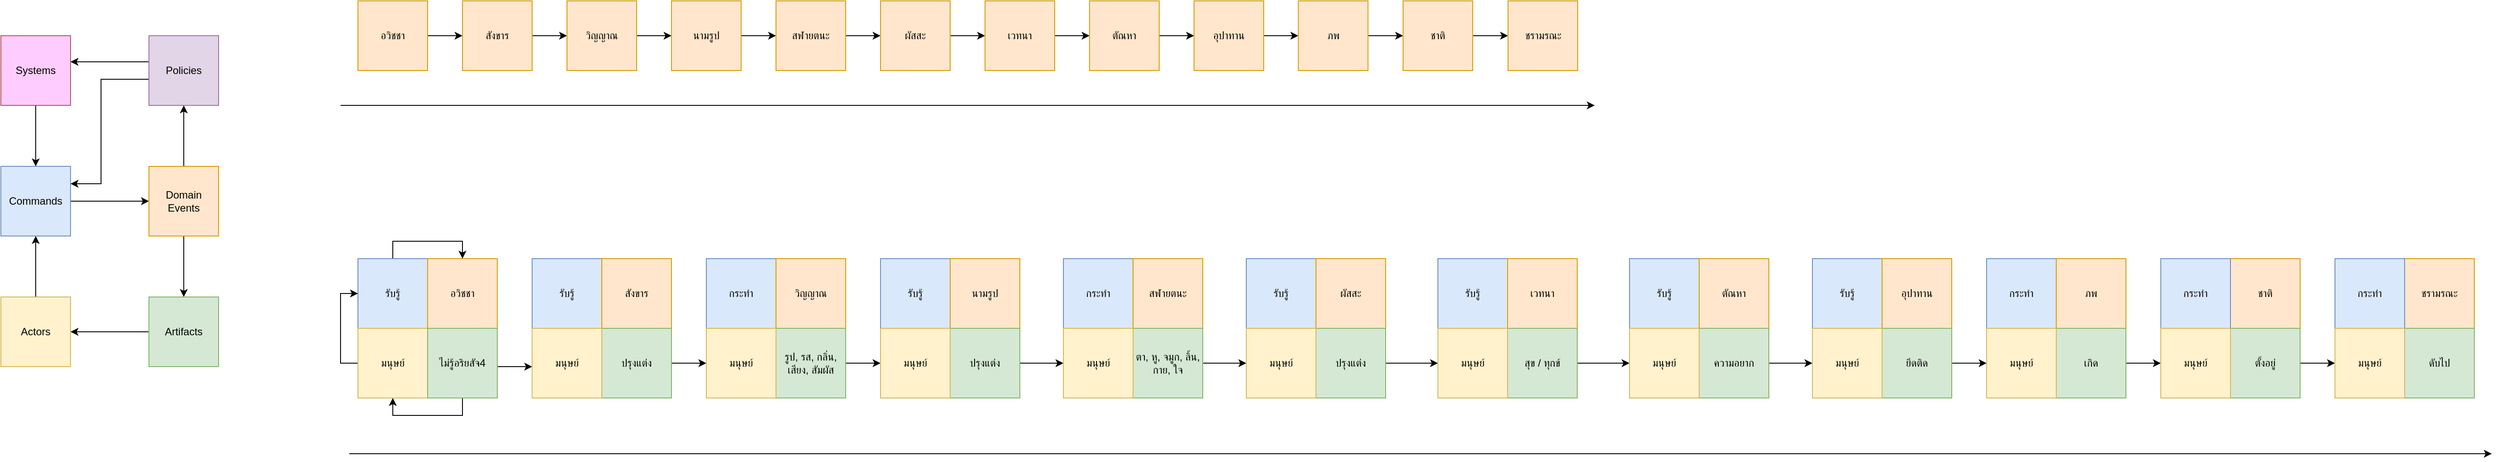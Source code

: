<mxfile version="24.7.3" type="github">
  <diagram name="หน้า-1" id="Qw0tFIXeSHWyljzNwAIm">
    <mxGraphModel dx="2211" dy="1794" grid="1" gridSize="10" guides="1" tooltips="1" connect="1" arrows="1" fold="1" page="1" pageScale="1" pageWidth="827" pageHeight="1169" math="0" shadow="0">
      <root>
        <mxCell id="0" />
        <mxCell id="1" parent="0" />
        <mxCell id="zm-q0sMNVzzizTku4tt9-91" value="" style="edgeStyle=orthogonalEdgeStyle;rounded=0;orthogonalLoop=1;jettySize=auto;html=1;" edge="1" parent="1" source="zm-q0sMNVzzizTku4tt9-1" target="zm-q0sMNVzzizTku4tt9-2">
          <mxGeometry relative="1" as="geometry" />
        </mxCell>
        <mxCell id="zm-q0sMNVzzizTku4tt9-1" value="อวิชชา" style="whiteSpace=wrap;html=1;aspect=fixed;fillColor=#ffe6cc;strokeColor=#d79b00;" vertex="1" parent="1">
          <mxGeometry x="-310" y="-1080" width="80" height="80" as="geometry" />
        </mxCell>
        <mxCell id="zm-q0sMNVzzizTku4tt9-92" value="" style="edgeStyle=orthogonalEdgeStyle;rounded=0;orthogonalLoop=1;jettySize=auto;html=1;" edge="1" parent="1" source="zm-q0sMNVzzizTku4tt9-2" target="zm-q0sMNVzzizTku4tt9-3">
          <mxGeometry relative="1" as="geometry" />
        </mxCell>
        <mxCell id="zm-q0sMNVzzizTku4tt9-2" value="สังขาร" style="whiteSpace=wrap;html=1;aspect=fixed;fillColor=#ffe6cc;strokeColor=#d79b00;" vertex="1" parent="1">
          <mxGeometry x="-190" y="-1080" width="80" height="80" as="geometry" />
        </mxCell>
        <mxCell id="zm-q0sMNVzzizTku4tt9-93" value="" style="edgeStyle=orthogonalEdgeStyle;rounded=0;orthogonalLoop=1;jettySize=auto;html=1;" edge="1" parent="1" source="zm-q0sMNVzzizTku4tt9-3" target="zm-q0sMNVzzizTku4tt9-4">
          <mxGeometry relative="1" as="geometry" />
        </mxCell>
        <mxCell id="zm-q0sMNVzzizTku4tt9-3" value="วิญญาณ" style="whiteSpace=wrap;html=1;aspect=fixed;fillColor=#ffe6cc;strokeColor=#d79b00;" vertex="1" parent="1">
          <mxGeometry x="-70" y="-1080" width="80" height="80" as="geometry" />
        </mxCell>
        <mxCell id="zm-q0sMNVzzizTku4tt9-94" value="" style="edgeStyle=orthogonalEdgeStyle;rounded=0;orthogonalLoop=1;jettySize=auto;html=1;" edge="1" parent="1" source="zm-q0sMNVzzizTku4tt9-4" target="zm-q0sMNVzzizTku4tt9-5">
          <mxGeometry relative="1" as="geometry" />
        </mxCell>
        <mxCell id="zm-q0sMNVzzizTku4tt9-4" value="นามรูป" style="whiteSpace=wrap;html=1;aspect=fixed;fillColor=#ffe6cc;strokeColor=#d79b00;" vertex="1" parent="1">
          <mxGeometry x="50" y="-1080" width="80" height="80" as="geometry" />
        </mxCell>
        <mxCell id="zm-q0sMNVzzizTku4tt9-95" value="" style="edgeStyle=orthogonalEdgeStyle;rounded=0;orthogonalLoop=1;jettySize=auto;html=1;" edge="1" parent="1" source="zm-q0sMNVzzizTku4tt9-5" target="zm-q0sMNVzzizTku4tt9-6">
          <mxGeometry relative="1" as="geometry" />
        </mxCell>
        <mxCell id="zm-q0sMNVzzizTku4tt9-5" value="สฬายตนะ" style="whiteSpace=wrap;html=1;aspect=fixed;fillColor=#ffe6cc;strokeColor=#d79b00;" vertex="1" parent="1">
          <mxGeometry x="170" y="-1080" width="80" height="80" as="geometry" />
        </mxCell>
        <mxCell id="zm-q0sMNVzzizTku4tt9-96" value="" style="edgeStyle=orthogonalEdgeStyle;rounded=0;orthogonalLoop=1;jettySize=auto;html=1;" edge="1" parent="1" source="zm-q0sMNVzzizTku4tt9-6" target="zm-q0sMNVzzizTku4tt9-7">
          <mxGeometry relative="1" as="geometry" />
        </mxCell>
        <mxCell id="zm-q0sMNVzzizTku4tt9-6" value="ผัสสะ" style="whiteSpace=wrap;html=1;aspect=fixed;fillColor=#ffe6cc;strokeColor=#d79b00;" vertex="1" parent="1">
          <mxGeometry x="290" y="-1080" width="80" height="80" as="geometry" />
        </mxCell>
        <mxCell id="zm-q0sMNVzzizTku4tt9-97" value="" style="edgeStyle=orthogonalEdgeStyle;rounded=0;orthogonalLoop=1;jettySize=auto;html=1;" edge="1" parent="1" source="zm-q0sMNVzzizTku4tt9-7" target="zm-q0sMNVzzizTku4tt9-8">
          <mxGeometry relative="1" as="geometry" />
        </mxCell>
        <mxCell id="zm-q0sMNVzzizTku4tt9-7" value="เวทนา" style="whiteSpace=wrap;html=1;aspect=fixed;fillColor=#ffe6cc;strokeColor=#d79b00;" vertex="1" parent="1">
          <mxGeometry x="410" y="-1080" width="80" height="80" as="geometry" />
        </mxCell>
        <mxCell id="zm-q0sMNVzzizTku4tt9-98" value="" style="edgeStyle=orthogonalEdgeStyle;rounded=0;orthogonalLoop=1;jettySize=auto;html=1;" edge="1" parent="1" source="zm-q0sMNVzzizTku4tt9-8" target="zm-q0sMNVzzizTku4tt9-9">
          <mxGeometry relative="1" as="geometry" />
        </mxCell>
        <mxCell id="zm-q0sMNVzzizTku4tt9-8" value="ตัณหา" style="whiteSpace=wrap;html=1;aspect=fixed;fillColor=#ffe6cc;strokeColor=#d79b00;" vertex="1" parent="1">
          <mxGeometry x="530" y="-1080" width="80" height="80" as="geometry" />
        </mxCell>
        <mxCell id="zm-q0sMNVzzizTku4tt9-99" value="" style="edgeStyle=orthogonalEdgeStyle;rounded=0;orthogonalLoop=1;jettySize=auto;html=1;" edge="1" parent="1" source="zm-q0sMNVzzizTku4tt9-9" target="zm-q0sMNVzzizTku4tt9-10">
          <mxGeometry relative="1" as="geometry" />
        </mxCell>
        <mxCell id="zm-q0sMNVzzizTku4tt9-9" value="อุปาทาน" style="whiteSpace=wrap;html=1;aspect=fixed;fillColor=#ffe6cc;strokeColor=#d79b00;" vertex="1" parent="1">
          <mxGeometry x="650" y="-1080" width="80" height="80" as="geometry" />
        </mxCell>
        <mxCell id="zm-q0sMNVzzizTku4tt9-100" value="" style="edgeStyle=orthogonalEdgeStyle;rounded=0;orthogonalLoop=1;jettySize=auto;html=1;" edge="1" parent="1" source="zm-q0sMNVzzizTku4tt9-10" target="zm-q0sMNVzzizTku4tt9-11">
          <mxGeometry relative="1" as="geometry" />
        </mxCell>
        <mxCell id="zm-q0sMNVzzizTku4tt9-10" value="ภพ" style="whiteSpace=wrap;html=1;aspect=fixed;fillColor=#ffe6cc;strokeColor=#d79b00;" vertex="1" parent="1">
          <mxGeometry x="769.75" y="-1080" width="80" height="80" as="geometry" />
        </mxCell>
        <mxCell id="zm-q0sMNVzzizTku4tt9-101" value="" style="edgeStyle=orthogonalEdgeStyle;rounded=0;orthogonalLoop=1;jettySize=auto;html=1;" edge="1" parent="1" source="zm-q0sMNVzzizTku4tt9-11" target="zm-q0sMNVzzizTku4tt9-12">
          <mxGeometry relative="1" as="geometry" />
        </mxCell>
        <mxCell id="zm-q0sMNVzzizTku4tt9-11" value="ชาติ" style="whiteSpace=wrap;html=1;aspect=fixed;fillColor=#ffe6cc;strokeColor=#d79b00;" vertex="1" parent="1">
          <mxGeometry x="890" y="-1080" width="80" height="80" as="geometry" />
        </mxCell>
        <mxCell id="zm-q0sMNVzzizTku4tt9-12" value="ชรามรณะ" style="whiteSpace=wrap;html=1;aspect=fixed;fillColor=#ffe6cc;strokeColor=#d79b00;" vertex="1" parent="1">
          <mxGeometry x="1010.5" y="-1080" width="80" height="80" as="geometry" />
        </mxCell>
        <mxCell id="zm-q0sMNVzzizTku4tt9-14" value="" style="endArrow=classic;html=1;rounded=0;" edge="1" parent="1">
          <mxGeometry width="50" height="50" relative="1" as="geometry">
            <mxPoint x="-330" y="-960" as="sourcePoint" />
            <mxPoint x="1110" y="-960" as="targetPoint" />
          </mxGeometry>
        </mxCell>
        <mxCell id="zm-q0sMNVzzizTku4tt9-112" style="edgeStyle=orthogonalEdgeStyle;rounded=0;orthogonalLoop=1;jettySize=auto;html=1;" edge="1" parent="1" source="zm-q0sMNVzzizTku4tt9-15" target="zm-q0sMNVzzizTku4tt9-30">
          <mxGeometry relative="1" as="geometry">
            <Array as="points">
              <mxPoint x="-270" y="-804" />
              <mxPoint x="-190" y="-804" />
            </Array>
          </mxGeometry>
        </mxCell>
        <mxCell id="zm-q0sMNVzzizTku4tt9-15" value="รับรู้" style="whiteSpace=wrap;html=1;aspect=fixed;fillColor=#dae8fc;strokeColor=#6c8ebf;" vertex="1" parent="1">
          <mxGeometry x="-310" y="-784" width="80" height="80" as="geometry" />
        </mxCell>
        <mxCell id="zm-q0sMNVzzizTku4tt9-111" style="edgeStyle=orthogonalEdgeStyle;rounded=0;orthogonalLoop=1;jettySize=auto;html=1;entryX=0;entryY=0.5;entryDx=0;entryDy=0;" edge="1" parent="1" source="zm-q0sMNVzzizTku4tt9-18" target="zm-q0sMNVzzizTku4tt9-15">
          <mxGeometry relative="1" as="geometry">
            <Array as="points">
              <mxPoint x="-330" y="-664" />
              <mxPoint x="-330" y="-744" />
            </Array>
          </mxGeometry>
        </mxCell>
        <mxCell id="zm-q0sMNVzzizTku4tt9-18" value="มนุษย์" style="whiteSpace=wrap;html=1;aspect=fixed;fillColor=#fff2cc;strokeColor=#d6b656;" vertex="1" parent="1">
          <mxGeometry x="-310" y="-704" width="80" height="80" as="geometry" />
        </mxCell>
        <mxCell id="zm-q0sMNVzzizTku4tt9-114" style="edgeStyle=orthogonalEdgeStyle;rounded=0;orthogonalLoop=1;jettySize=auto;html=1;" edge="1" parent="1" source="zm-q0sMNVzzizTku4tt9-21" target="zm-q0sMNVzzizTku4tt9-22">
          <mxGeometry relative="1" as="geometry">
            <Array as="points">
              <mxPoint x="-680" y="-780" />
              <mxPoint x="-680" y="-780" />
            </Array>
          </mxGeometry>
        </mxCell>
        <mxCell id="zm-q0sMNVzzizTku4tt9-21" value="Actors" style="whiteSpace=wrap;html=1;aspect=fixed;fillColor=#fff2cc;strokeColor=#d6b656;" vertex="1" parent="1">
          <mxGeometry x="-720" y="-740" width="80" height="80" as="geometry" />
        </mxCell>
        <mxCell id="zm-q0sMNVzzizTku4tt9-115" value="" style="edgeStyle=orthogonalEdgeStyle;rounded=0;orthogonalLoop=1;jettySize=auto;html=1;" edge="1" parent="1" source="zm-q0sMNVzzizTku4tt9-22" target="zm-q0sMNVzzizTku4tt9-23">
          <mxGeometry relative="1" as="geometry" />
        </mxCell>
        <mxCell id="zm-q0sMNVzzizTku4tt9-22" value="Commands" style="whiteSpace=wrap;html=1;aspect=fixed;fillColor=#dae8fc;strokeColor=#6c8ebf;" vertex="1" parent="1">
          <mxGeometry x="-720" y="-890" width="80" height="80" as="geometry" />
        </mxCell>
        <mxCell id="zm-q0sMNVzzizTku4tt9-116" value="" style="edgeStyle=orthogonalEdgeStyle;rounded=0;orthogonalLoop=1;jettySize=auto;html=1;" edge="1" parent="1" source="zm-q0sMNVzzizTku4tt9-23" target="zm-q0sMNVzzizTku4tt9-24">
          <mxGeometry relative="1" as="geometry" />
        </mxCell>
        <mxCell id="zm-q0sMNVzzizTku4tt9-118" value="" style="edgeStyle=orthogonalEdgeStyle;rounded=0;orthogonalLoop=1;jettySize=auto;html=1;" edge="1" parent="1" source="zm-q0sMNVzzizTku4tt9-23" target="zm-q0sMNVzzizTku4tt9-27">
          <mxGeometry relative="1" as="geometry" />
        </mxCell>
        <mxCell id="zm-q0sMNVzzizTku4tt9-23" value="Domain Events" style="whiteSpace=wrap;html=1;aspect=fixed;fillColor=#ffe6cc;strokeColor=#d79b00;" vertex="1" parent="1">
          <mxGeometry x="-550" y="-890" width="80" height="80" as="geometry" />
        </mxCell>
        <mxCell id="zm-q0sMNVzzizTku4tt9-117" value="" style="edgeStyle=orthogonalEdgeStyle;rounded=0;orthogonalLoop=1;jettySize=auto;html=1;" edge="1" parent="1" source="zm-q0sMNVzzizTku4tt9-24" target="zm-q0sMNVzzizTku4tt9-21">
          <mxGeometry relative="1" as="geometry" />
        </mxCell>
        <mxCell id="zm-q0sMNVzzizTku4tt9-24" value="Artifacts" style="whiteSpace=wrap;html=1;aspect=fixed;fillColor=#d5e8d4;strokeColor=#82b366;" vertex="1" parent="1">
          <mxGeometry x="-550" y="-740" width="80" height="80" as="geometry" />
        </mxCell>
        <mxCell id="zm-q0sMNVzzizTku4tt9-120" value="" style="edgeStyle=orthogonalEdgeStyle;rounded=0;orthogonalLoop=1;jettySize=auto;html=1;" edge="1" parent="1" source="zm-q0sMNVzzizTku4tt9-25" target="zm-q0sMNVzzizTku4tt9-22">
          <mxGeometry relative="1" as="geometry" />
        </mxCell>
        <mxCell id="zm-q0sMNVzzizTku4tt9-25" value="Systems" style="whiteSpace=wrap;html=1;aspect=fixed;fillColor=#FFCCFF;strokeColor=#b85450;" vertex="1" parent="1">
          <mxGeometry x="-720" y="-1040" width="80" height="80" as="geometry" />
        </mxCell>
        <mxCell id="zm-q0sMNVzzizTku4tt9-119" value="" style="edgeStyle=orthogonalEdgeStyle;rounded=0;orthogonalLoop=1;jettySize=auto;html=1;" edge="1" parent="1" source="zm-q0sMNVzzizTku4tt9-27" target="zm-q0sMNVzzizTku4tt9-25">
          <mxGeometry relative="1" as="geometry">
            <Array as="points">
              <mxPoint x="-600" y="-1010" />
              <mxPoint x="-600" y="-1010" />
            </Array>
          </mxGeometry>
        </mxCell>
        <mxCell id="zm-q0sMNVzzizTku4tt9-121" style="edgeStyle=orthogonalEdgeStyle;rounded=0;orthogonalLoop=1;jettySize=auto;html=1;" edge="1" parent="1" source="zm-q0sMNVzzizTku4tt9-27" target="zm-q0sMNVzzizTku4tt9-22">
          <mxGeometry relative="1" as="geometry">
            <Array as="points">
              <mxPoint x="-605" y="-990" />
              <mxPoint x="-605" y="-870" />
            </Array>
          </mxGeometry>
        </mxCell>
        <mxCell id="zm-q0sMNVzzizTku4tt9-27" value="Policies" style="whiteSpace=wrap;html=1;aspect=fixed;fillColor=#e1d5e7;strokeColor=#9673a6;" vertex="1" parent="1">
          <mxGeometry x="-550" y="-1040" width="80" height="80" as="geometry" />
        </mxCell>
        <mxCell id="zm-q0sMNVzzizTku4tt9-88" style="edgeStyle=orthogonalEdgeStyle;rounded=0;orthogonalLoop=1;jettySize=auto;html=1;" edge="1" parent="1" source="zm-q0sMNVzzizTku4tt9-38" target="zm-q0sMNVzzizTku4tt9-75">
          <mxGeometry relative="1" as="geometry">
            <Array as="points">
              <mxPoint x="-120" y="-660" />
              <mxPoint x="-120" y="-660" />
            </Array>
          </mxGeometry>
        </mxCell>
        <mxCell id="zm-q0sMNVzzizTku4tt9-30" value="อวิชชา" style="whiteSpace=wrap;html=1;aspect=fixed;fillColor=#ffe6cc;strokeColor=#d79b00;" vertex="1" parent="1">
          <mxGeometry x="-230" y="-784" width="80" height="80" as="geometry" />
        </mxCell>
        <mxCell id="zm-q0sMNVzzizTku4tt9-32" value="รับรู้" style="whiteSpace=wrap;html=1;aspect=fixed;fillColor=#dae8fc;strokeColor=#6c8ebf;" vertex="1" parent="1">
          <mxGeometry x="-110" y="-784" width="80" height="80" as="geometry" />
        </mxCell>
        <mxCell id="zm-q0sMNVzzizTku4tt9-34" value="สังขาร" style="whiteSpace=wrap;html=1;aspect=fixed;fillColor=#ffe6cc;strokeColor=#d79b00;direction=south;" vertex="1" parent="1">
          <mxGeometry x="-30" y="-784" width="80" height="80" as="geometry" />
        </mxCell>
        <mxCell id="zm-q0sMNVzzizTku4tt9-35" value="กระทำ" style="whiteSpace=wrap;html=1;aspect=fixed;fillColor=#dae8fc;strokeColor=#6c8ebf;" vertex="1" parent="1">
          <mxGeometry x="90" y="-784" width="80" height="80" as="geometry" />
        </mxCell>
        <mxCell id="zm-q0sMNVzzizTku4tt9-37" value="วิญญาณ" style="whiteSpace=wrap;html=1;aspect=fixed;fillColor=#ffe6cc;strokeColor=#d79b00;" vertex="1" parent="1">
          <mxGeometry x="170" y="-784" width="80" height="80" as="geometry" />
        </mxCell>
        <mxCell id="zm-q0sMNVzzizTku4tt9-110" style="edgeStyle=orthogonalEdgeStyle;rounded=0;orthogonalLoop=1;jettySize=auto;html=1;entryX=0.5;entryY=1;entryDx=0;entryDy=0;" edge="1" parent="1" source="zm-q0sMNVzzizTku4tt9-38" target="zm-q0sMNVzzizTku4tt9-18">
          <mxGeometry relative="1" as="geometry">
            <Array as="points">
              <mxPoint x="-190" y="-604" />
              <mxPoint x="-270" y="-604" />
            </Array>
          </mxGeometry>
        </mxCell>
        <mxCell id="zm-q0sMNVzzizTku4tt9-38" value="ไม่รู้อริยสัจ4" style="whiteSpace=wrap;html=1;aspect=fixed;fillColor=#d5e8d4;strokeColor=#82b366;" vertex="1" parent="1">
          <mxGeometry x="-230" y="-704" width="80" height="80" as="geometry" />
        </mxCell>
        <mxCell id="zm-q0sMNVzzizTku4tt9-39" value="รับรู้" style="whiteSpace=wrap;html=1;aspect=fixed;fillColor=#dae8fc;strokeColor=#6c8ebf;" vertex="1" parent="1">
          <mxGeometry x="290" y="-784" width="80" height="80" as="geometry" />
        </mxCell>
        <mxCell id="zm-q0sMNVzzizTku4tt9-40" value="นามรูป" style="whiteSpace=wrap;html=1;aspect=fixed;fillColor=#ffe6cc;strokeColor=#d79b00;" vertex="1" parent="1">
          <mxGeometry x="370" y="-784" width="80" height="80" as="geometry" />
        </mxCell>
        <mxCell id="zm-q0sMNVzzizTku4tt9-41" value="กระทำ" style="whiteSpace=wrap;html=1;aspect=fixed;fillColor=#dae8fc;strokeColor=#6c8ebf;" vertex="1" parent="1">
          <mxGeometry x="500" y="-784" width="80" height="80" as="geometry" />
        </mxCell>
        <mxCell id="zm-q0sMNVzzizTku4tt9-42" value="สฬายตนะ" style="whiteSpace=wrap;html=1;aspect=fixed;fillColor=#ffe6cc;strokeColor=#d79b00;" vertex="1" parent="1">
          <mxGeometry x="580" y="-784" width="80" height="80" as="geometry" />
        </mxCell>
        <mxCell id="zm-q0sMNVzzizTku4tt9-44" value="รับรู้" style="whiteSpace=wrap;html=1;aspect=fixed;fillColor=#dae8fc;strokeColor=#6c8ebf;" vertex="1" parent="1">
          <mxGeometry x="710" y="-784" width="80" height="80" as="geometry" />
        </mxCell>
        <mxCell id="zm-q0sMNVzzizTku4tt9-45" value="ผัสสะ" style="whiteSpace=wrap;html=1;aspect=fixed;fillColor=#ffe6cc;strokeColor=#d79b00;" vertex="1" parent="1">
          <mxGeometry x="790" y="-784" width="80" height="80" as="geometry" />
        </mxCell>
        <mxCell id="zm-q0sMNVzzizTku4tt9-46" value="รับรู้" style="whiteSpace=wrap;html=1;aspect=fixed;fillColor=#dae8fc;strokeColor=#6c8ebf;" vertex="1" parent="1">
          <mxGeometry x="930" y="-784" width="80" height="80" as="geometry" />
        </mxCell>
        <mxCell id="zm-q0sMNVzzizTku4tt9-47" value="เวทนา" style="whiteSpace=wrap;html=1;aspect=fixed;fillColor=#ffe6cc;strokeColor=#d79b00;" vertex="1" parent="1">
          <mxGeometry x="1010" y="-784" width="80" height="80" as="geometry" />
        </mxCell>
        <mxCell id="zm-q0sMNVzzizTku4tt9-48" value="รับรู้" style="whiteSpace=wrap;html=1;aspect=fixed;fillColor=#dae8fc;strokeColor=#6c8ebf;" vertex="1" parent="1">
          <mxGeometry x="1150" y="-784" width="80" height="80" as="geometry" />
        </mxCell>
        <mxCell id="zm-q0sMNVzzizTku4tt9-49" value="ตัณหา" style="whiteSpace=wrap;html=1;aspect=fixed;fillColor=#ffe6cc;strokeColor=#d79b00;" vertex="1" parent="1">
          <mxGeometry x="1230" y="-784" width="80" height="80" as="geometry" />
        </mxCell>
        <mxCell id="zm-q0sMNVzzizTku4tt9-50" value="รับรู้" style="whiteSpace=wrap;html=1;aspect=fixed;fillColor=#dae8fc;strokeColor=#6c8ebf;" vertex="1" parent="1">
          <mxGeometry x="1360" y="-784" width="80" height="80" as="geometry" />
        </mxCell>
        <mxCell id="zm-q0sMNVzzizTku4tt9-51" value="อุปาทาน" style="whiteSpace=wrap;html=1;aspect=fixed;fillColor=#ffe6cc;strokeColor=#d79b00;" vertex="1" parent="1">
          <mxGeometry x="1440" y="-784" width="80" height="80" as="geometry" />
        </mxCell>
        <mxCell id="zm-q0sMNVzzizTku4tt9-52" value="กระทำ" style="whiteSpace=wrap;html=1;aspect=fixed;fillColor=#dae8fc;strokeColor=#6c8ebf;" vertex="1" parent="1">
          <mxGeometry x="1560" y="-784" width="80" height="80" as="geometry" />
        </mxCell>
        <mxCell id="zm-q0sMNVzzizTku4tt9-53" value="ภพ" style="whiteSpace=wrap;html=1;aspect=fixed;fillColor=#ffe6cc;strokeColor=#d79b00;" vertex="1" parent="1">
          <mxGeometry x="1640" y="-784" width="80" height="80" as="geometry" />
        </mxCell>
        <mxCell id="zm-q0sMNVzzizTku4tt9-54" value="ชาติ" style="whiteSpace=wrap;html=1;aspect=fixed;fillColor=#ffe6cc;strokeColor=#d79b00;" vertex="1" parent="1">
          <mxGeometry x="1840" y="-784" width="80" height="80" as="geometry" />
        </mxCell>
        <mxCell id="zm-q0sMNVzzizTku4tt9-55" value="ชรามรณะ" style="whiteSpace=wrap;html=1;aspect=fixed;fillColor=#ffe6cc;strokeColor=#d79b00;" vertex="1" parent="1">
          <mxGeometry x="2040" y="-784" width="80" height="80" as="geometry" />
        </mxCell>
        <mxCell id="zm-q0sMNVzzizTku4tt9-56" value="กระทำ" style="whiteSpace=wrap;html=1;aspect=fixed;fillColor=#dae8fc;strokeColor=#6c8ebf;" vertex="1" parent="1">
          <mxGeometry x="1760" y="-784" width="80" height="80" as="geometry" />
        </mxCell>
        <mxCell id="zm-q0sMNVzzizTku4tt9-57" value="กระทำ" style="whiteSpace=wrap;html=1;aspect=fixed;fillColor=#dae8fc;strokeColor=#6c8ebf;" vertex="1" parent="1">
          <mxGeometry x="1960" y="-784" width="80" height="80" as="geometry" />
        </mxCell>
        <mxCell id="zm-q0sMNVzzizTku4tt9-122" value="" style="edgeStyle=orthogonalEdgeStyle;rounded=0;orthogonalLoop=1;jettySize=auto;html=1;" edge="1" parent="1" source="zm-q0sMNVzzizTku4tt9-62" target="zm-q0sMNVzzizTku4tt9-76">
          <mxGeometry relative="1" as="geometry" />
        </mxCell>
        <mxCell id="zm-q0sMNVzzizTku4tt9-62" value="ปรุงแต่ง" style="whiteSpace=wrap;html=1;aspect=fixed;fillColor=#d5e8d4;strokeColor=#82b366;" vertex="1" parent="1">
          <mxGeometry x="-30" y="-704" width="80" height="80" as="geometry" />
        </mxCell>
        <mxCell id="zm-q0sMNVzzizTku4tt9-127" value="" style="edgeStyle=orthogonalEdgeStyle;rounded=0;orthogonalLoop=1;jettySize=auto;html=1;" edge="1" parent="1" source="zm-q0sMNVzzizTku4tt9-63" target="zm-q0sMNVzzizTku4tt9-81">
          <mxGeometry relative="1" as="geometry" />
        </mxCell>
        <mxCell id="zm-q0sMNVzzizTku4tt9-63" value="สุข / ทุกข์" style="whiteSpace=wrap;html=1;aspect=fixed;fillColor=#d5e8d4;strokeColor=#82b366;" vertex="1" parent="1">
          <mxGeometry x="1010" y="-704" width="80" height="80" as="geometry" />
        </mxCell>
        <mxCell id="zm-q0sMNVzzizTku4tt9-123" value="" style="edgeStyle=orthogonalEdgeStyle;rounded=0;orthogonalLoop=1;jettySize=auto;html=1;" edge="1" parent="1" source="zm-q0sMNVzzizTku4tt9-64" target="zm-q0sMNVzzizTku4tt9-77">
          <mxGeometry relative="1" as="geometry" />
        </mxCell>
        <mxCell id="zm-q0sMNVzzizTku4tt9-64" value="รูป, รส, กลิ่น, เสียง, สัมผัส" style="whiteSpace=wrap;html=1;aspect=fixed;fillColor=#d5e8d4;strokeColor=#82b366;" vertex="1" parent="1">
          <mxGeometry x="170" y="-704" width="80" height="80" as="geometry" />
        </mxCell>
        <mxCell id="zm-q0sMNVzzizTku4tt9-124" value="" style="edgeStyle=orthogonalEdgeStyle;rounded=0;orthogonalLoop=1;jettySize=auto;html=1;" edge="1" parent="1" source="zm-q0sMNVzzizTku4tt9-67" target="zm-q0sMNVzzizTku4tt9-78">
          <mxGeometry relative="1" as="geometry" />
        </mxCell>
        <mxCell id="zm-q0sMNVzzizTku4tt9-67" value="ปรุงแต่ง" style="whiteSpace=wrap;html=1;aspect=fixed;fillColor=#d5e8d4;strokeColor=#82b366;" vertex="1" parent="1">
          <mxGeometry x="370" y="-704" width="80" height="80" as="geometry" />
        </mxCell>
        <mxCell id="zm-q0sMNVzzizTku4tt9-125" value="" style="edgeStyle=orthogonalEdgeStyle;rounded=0;orthogonalLoop=1;jettySize=auto;html=1;" edge="1" parent="1" source="zm-q0sMNVzzizTku4tt9-68" target="zm-q0sMNVzzizTku4tt9-79">
          <mxGeometry relative="1" as="geometry" />
        </mxCell>
        <mxCell id="zm-q0sMNVzzizTku4tt9-68" value="ตา, หู, จมูก, ลิ้น, กาย, ใจ" style="whiteSpace=wrap;html=1;aspect=fixed;fillColor=#d5e8d4;strokeColor=#82b366;" vertex="1" parent="1">
          <mxGeometry x="580" y="-704" width="80" height="80" as="geometry" />
        </mxCell>
        <mxCell id="zm-q0sMNVzzizTku4tt9-126" value="" style="edgeStyle=orthogonalEdgeStyle;rounded=0;orthogonalLoop=1;jettySize=auto;html=1;" edge="1" parent="1" source="zm-q0sMNVzzizTku4tt9-69" target="zm-q0sMNVzzizTku4tt9-80">
          <mxGeometry relative="1" as="geometry" />
        </mxCell>
        <mxCell id="zm-q0sMNVzzizTku4tt9-69" value="ปรุงแต่ง" style="whiteSpace=wrap;html=1;aspect=fixed;fillColor=#d5e8d4;strokeColor=#82b366;" vertex="1" parent="1">
          <mxGeometry x="790" y="-704" width="80" height="80" as="geometry" />
        </mxCell>
        <mxCell id="zm-q0sMNVzzizTku4tt9-128" value="" style="edgeStyle=orthogonalEdgeStyle;rounded=0;orthogonalLoop=1;jettySize=auto;html=1;" edge="1" parent="1" source="zm-q0sMNVzzizTku4tt9-70" target="zm-q0sMNVzzizTku4tt9-82">
          <mxGeometry relative="1" as="geometry" />
        </mxCell>
        <mxCell id="zm-q0sMNVzzizTku4tt9-70" value="ความอยาก" style="whiteSpace=wrap;html=1;aspect=fixed;fillColor=#d5e8d4;strokeColor=#82b366;" vertex="1" parent="1">
          <mxGeometry x="1230" y="-704" width="80" height="80" as="geometry" />
        </mxCell>
        <mxCell id="zm-q0sMNVzzizTku4tt9-129" value="" style="edgeStyle=orthogonalEdgeStyle;rounded=0;orthogonalLoop=1;jettySize=auto;html=1;" edge="1" parent="1" source="zm-q0sMNVzzizTku4tt9-71" target="zm-q0sMNVzzizTku4tt9-83">
          <mxGeometry relative="1" as="geometry" />
        </mxCell>
        <mxCell id="zm-q0sMNVzzizTku4tt9-71" value="ยึดติด" style="whiteSpace=wrap;html=1;aspect=fixed;fillColor=#d5e8d4;strokeColor=#82b366;" vertex="1" parent="1">
          <mxGeometry x="1440" y="-704" width="80" height="80" as="geometry" />
        </mxCell>
        <mxCell id="zm-q0sMNVzzizTku4tt9-130" value="" style="edgeStyle=orthogonalEdgeStyle;rounded=0;orthogonalLoop=1;jettySize=auto;html=1;" edge="1" parent="1" source="zm-q0sMNVzzizTku4tt9-72" target="zm-q0sMNVzzizTku4tt9-84">
          <mxGeometry relative="1" as="geometry" />
        </mxCell>
        <mxCell id="zm-q0sMNVzzizTku4tt9-72" value="เกิด" style="whiteSpace=wrap;html=1;aspect=fixed;fillColor=#d5e8d4;strokeColor=#82b366;" vertex="1" parent="1">
          <mxGeometry x="1640" y="-704" width="80" height="80" as="geometry" />
        </mxCell>
        <mxCell id="zm-q0sMNVzzizTku4tt9-131" value="" style="edgeStyle=orthogonalEdgeStyle;rounded=0;orthogonalLoop=1;jettySize=auto;html=1;" edge="1" parent="1" source="zm-q0sMNVzzizTku4tt9-73" target="zm-q0sMNVzzizTku4tt9-85">
          <mxGeometry relative="1" as="geometry" />
        </mxCell>
        <mxCell id="zm-q0sMNVzzizTku4tt9-73" value="ตั้งอยู่" style="whiteSpace=wrap;html=1;aspect=fixed;fillColor=#d5e8d4;strokeColor=#82b366;" vertex="1" parent="1">
          <mxGeometry x="1840" y="-704" width="80" height="80" as="geometry" />
        </mxCell>
        <mxCell id="zm-q0sMNVzzizTku4tt9-74" value="ดับไป" style="whiteSpace=wrap;html=1;aspect=fixed;fillColor=#d5e8d4;strokeColor=#82b366;" vertex="1" parent="1">
          <mxGeometry x="2040" y="-704" width="80" height="80" as="geometry" />
        </mxCell>
        <mxCell id="zm-q0sMNVzzizTku4tt9-75" value="มนุษย์" style="whiteSpace=wrap;html=1;aspect=fixed;fillColor=#fff2cc;strokeColor=#d6b656;" vertex="1" parent="1">
          <mxGeometry x="-110" y="-704" width="80" height="80" as="geometry" />
        </mxCell>
        <mxCell id="zm-q0sMNVzzizTku4tt9-76" value="มนุษย์" style="whiteSpace=wrap;html=1;aspect=fixed;fillColor=#fff2cc;strokeColor=#d6b656;" vertex="1" parent="1">
          <mxGeometry x="90" y="-704" width="80" height="80" as="geometry" />
        </mxCell>
        <mxCell id="zm-q0sMNVzzizTku4tt9-77" value="มนุษย์" style="whiteSpace=wrap;html=1;aspect=fixed;fillColor=#fff2cc;strokeColor=#d6b656;" vertex="1" parent="1">
          <mxGeometry x="290" y="-704" width="80" height="80" as="geometry" />
        </mxCell>
        <mxCell id="zm-q0sMNVzzizTku4tt9-78" value="มนุษย์" style="whiteSpace=wrap;html=1;aspect=fixed;fillColor=#fff2cc;strokeColor=#d6b656;" vertex="1" parent="1">
          <mxGeometry x="500" y="-704" width="80" height="80" as="geometry" />
        </mxCell>
        <mxCell id="zm-q0sMNVzzizTku4tt9-79" value="มนุษย์" style="whiteSpace=wrap;html=1;aspect=fixed;fillColor=#fff2cc;strokeColor=#d6b656;" vertex="1" parent="1">
          <mxGeometry x="710" y="-704" width="80" height="80" as="geometry" />
        </mxCell>
        <mxCell id="zm-q0sMNVzzizTku4tt9-80" value="มนุษย์" style="whiteSpace=wrap;html=1;aspect=fixed;fillColor=#fff2cc;strokeColor=#d6b656;" vertex="1" parent="1">
          <mxGeometry x="930" y="-704" width="80" height="80" as="geometry" />
        </mxCell>
        <mxCell id="zm-q0sMNVzzizTku4tt9-81" value="มนุษย์" style="whiteSpace=wrap;html=1;aspect=fixed;fillColor=#fff2cc;strokeColor=#d6b656;" vertex="1" parent="1">
          <mxGeometry x="1150" y="-704" width="80" height="80" as="geometry" />
        </mxCell>
        <mxCell id="zm-q0sMNVzzizTku4tt9-82" value="มนุษย์" style="whiteSpace=wrap;html=1;aspect=fixed;fillColor=#fff2cc;strokeColor=#d6b656;" vertex="1" parent="1">
          <mxGeometry x="1360" y="-704" width="80" height="80" as="geometry" />
        </mxCell>
        <mxCell id="zm-q0sMNVzzizTku4tt9-83" value="มนุษย์" style="whiteSpace=wrap;html=1;aspect=fixed;fillColor=#fff2cc;strokeColor=#d6b656;" vertex="1" parent="1">
          <mxGeometry x="1560" y="-704" width="80" height="80" as="geometry" />
        </mxCell>
        <mxCell id="zm-q0sMNVzzizTku4tt9-84" value="มนุษย์" style="whiteSpace=wrap;html=1;aspect=fixed;fillColor=#fff2cc;strokeColor=#d6b656;" vertex="1" parent="1">
          <mxGeometry x="1760" y="-704" width="80" height="80" as="geometry" />
        </mxCell>
        <mxCell id="zm-q0sMNVzzizTku4tt9-85" value="มนุษย์" style="whiteSpace=wrap;html=1;aspect=fixed;fillColor=#fff2cc;strokeColor=#d6b656;" vertex="1" parent="1">
          <mxGeometry x="1960" y="-704" width="80" height="80" as="geometry" />
        </mxCell>
        <mxCell id="zm-q0sMNVzzizTku4tt9-86" value="" style="endArrow=classic;html=1;rounded=0;" edge="1" parent="1">
          <mxGeometry width="50" height="50" relative="1" as="geometry">
            <mxPoint x="-320" y="-560" as="sourcePoint" />
            <mxPoint x="2140" y="-560" as="targetPoint" />
          </mxGeometry>
        </mxCell>
      </root>
    </mxGraphModel>
  </diagram>
</mxfile>
